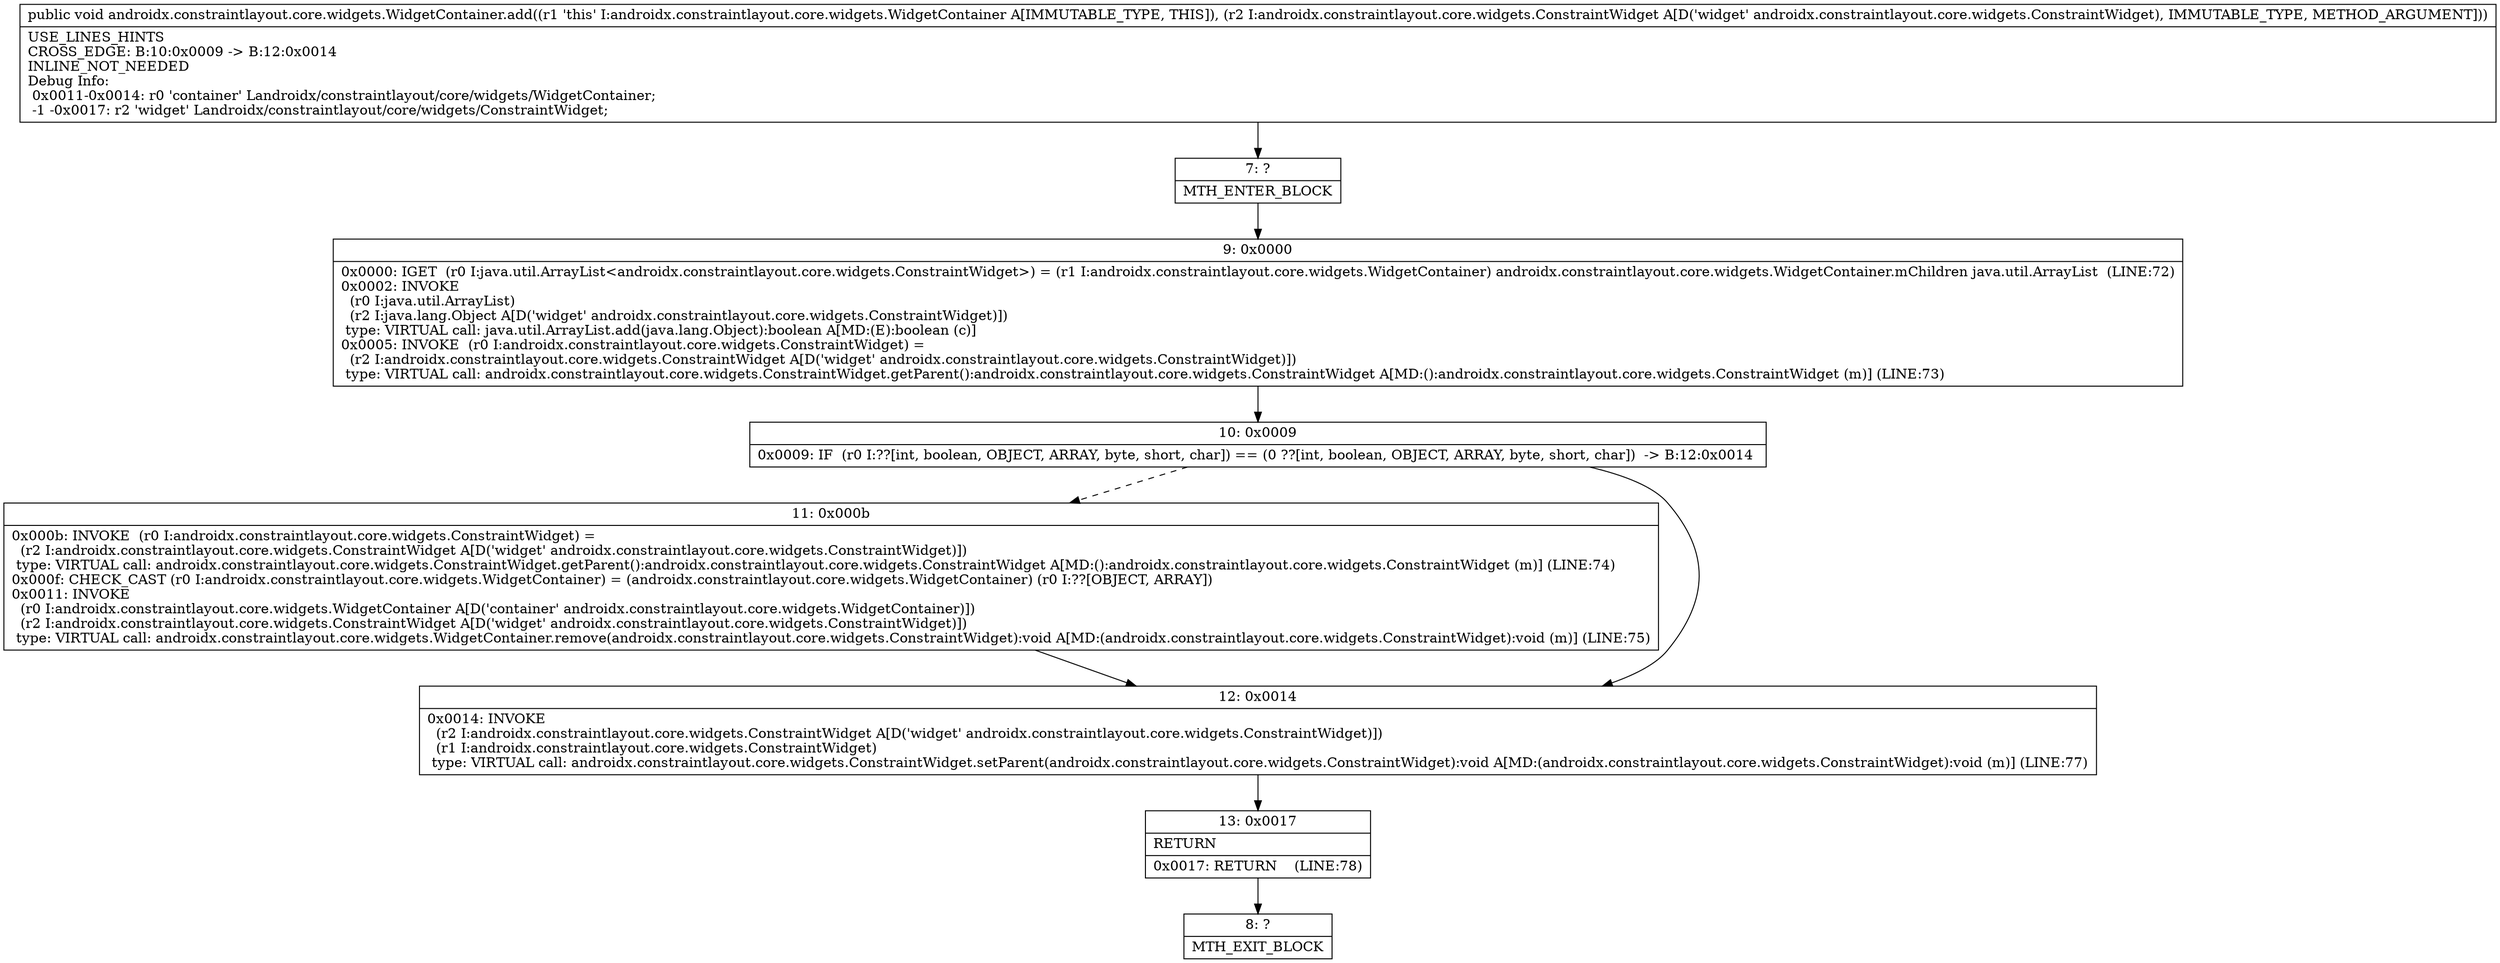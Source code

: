 digraph "CFG forandroidx.constraintlayout.core.widgets.WidgetContainer.add(Landroidx\/constraintlayout\/core\/widgets\/ConstraintWidget;)V" {
Node_7 [shape=record,label="{7\:\ ?|MTH_ENTER_BLOCK\l}"];
Node_9 [shape=record,label="{9\:\ 0x0000|0x0000: IGET  (r0 I:java.util.ArrayList\<androidx.constraintlayout.core.widgets.ConstraintWidget\>) = (r1 I:androidx.constraintlayout.core.widgets.WidgetContainer) androidx.constraintlayout.core.widgets.WidgetContainer.mChildren java.util.ArrayList  (LINE:72)\l0x0002: INVOKE  \l  (r0 I:java.util.ArrayList)\l  (r2 I:java.lang.Object A[D('widget' androidx.constraintlayout.core.widgets.ConstraintWidget)])\l type: VIRTUAL call: java.util.ArrayList.add(java.lang.Object):boolean A[MD:(E):boolean (c)]\l0x0005: INVOKE  (r0 I:androidx.constraintlayout.core.widgets.ConstraintWidget) = \l  (r2 I:androidx.constraintlayout.core.widgets.ConstraintWidget A[D('widget' androidx.constraintlayout.core.widgets.ConstraintWidget)])\l type: VIRTUAL call: androidx.constraintlayout.core.widgets.ConstraintWidget.getParent():androidx.constraintlayout.core.widgets.ConstraintWidget A[MD:():androidx.constraintlayout.core.widgets.ConstraintWidget (m)] (LINE:73)\l}"];
Node_10 [shape=record,label="{10\:\ 0x0009|0x0009: IF  (r0 I:??[int, boolean, OBJECT, ARRAY, byte, short, char]) == (0 ??[int, boolean, OBJECT, ARRAY, byte, short, char])  \-\> B:12:0x0014 \l}"];
Node_11 [shape=record,label="{11\:\ 0x000b|0x000b: INVOKE  (r0 I:androidx.constraintlayout.core.widgets.ConstraintWidget) = \l  (r2 I:androidx.constraintlayout.core.widgets.ConstraintWidget A[D('widget' androidx.constraintlayout.core.widgets.ConstraintWidget)])\l type: VIRTUAL call: androidx.constraintlayout.core.widgets.ConstraintWidget.getParent():androidx.constraintlayout.core.widgets.ConstraintWidget A[MD:():androidx.constraintlayout.core.widgets.ConstraintWidget (m)] (LINE:74)\l0x000f: CHECK_CAST (r0 I:androidx.constraintlayout.core.widgets.WidgetContainer) = (androidx.constraintlayout.core.widgets.WidgetContainer) (r0 I:??[OBJECT, ARRAY]) \l0x0011: INVOKE  \l  (r0 I:androidx.constraintlayout.core.widgets.WidgetContainer A[D('container' androidx.constraintlayout.core.widgets.WidgetContainer)])\l  (r2 I:androidx.constraintlayout.core.widgets.ConstraintWidget A[D('widget' androidx.constraintlayout.core.widgets.ConstraintWidget)])\l type: VIRTUAL call: androidx.constraintlayout.core.widgets.WidgetContainer.remove(androidx.constraintlayout.core.widgets.ConstraintWidget):void A[MD:(androidx.constraintlayout.core.widgets.ConstraintWidget):void (m)] (LINE:75)\l}"];
Node_12 [shape=record,label="{12\:\ 0x0014|0x0014: INVOKE  \l  (r2 I:androidx.constraintlayout.core.widgets.ConstraintWidget A[D('widget' androidx.constraintlayout.core.widgets.ConstraintWidget)])\l  (r1 I:androidx.constraintlayout.core.widgets.ConstraintWidget)\l type: VIRTUAL call: androidx.constraintlayout.core.widgets.ConstraintWidget.setParent(androidx.constraintlayout.core.widgets.ConstraintWidget):void A[MD:(androidx.constraintlayout.core.widgets.ConstraintWidget):void (m)] (LINE:77)\l}"];
Node_13 [shape=record,label="{13\:\ 0x0017|RETURN\l|0x0017: RETURN    (LINE:78)\l}"];
Node_8 [shape=record,label="{8\:\ ?|MTH_EXIT_BLOCK\l}"];
MethodNode[shape=record,label="{public void androidx.constraintlayout.core.widgets.WidgetContainer.add((r1 'this' I:androidx.constraintlayout.core.widgets.WidgetContainer A[IMMUTABLE_TYPE, THIS]), (r2 I:androidx.constraintlayout.core.widgets.ConstraintWidget A[D('widget' androidx.constraintlayout.core.widgets.ConstraintWidget), IMMUTABLE_TYPE, METHOD_ARGUMENT]))  | USE_LINES_HINTS\lCROSS_EDGE: B:10:0x0009 \-\> B:12:0x0014\lINLINE_NOT_NEEDED\lDebug Info:\l  0x0011\-0x0014: r0 'container' Landroidx\/constraintlayout\/core\/widgets\/WidgetContainer;\l  \-1 \-0x0017: r2 'widget' Landroidx\/constraintlayout\/core\/widgets\/ConstraintWidget;\l}"];
MethodNode -> Node_7;Node_7 -> Node_9;
Node_9 -> Node_10;
Node_10 -> Node_11[style=dashed];
Node_10 -> Node_12;
Node_11 -> Node_12;
Node_12 -> Node_13;
Node_13 -> Node_8;
}

